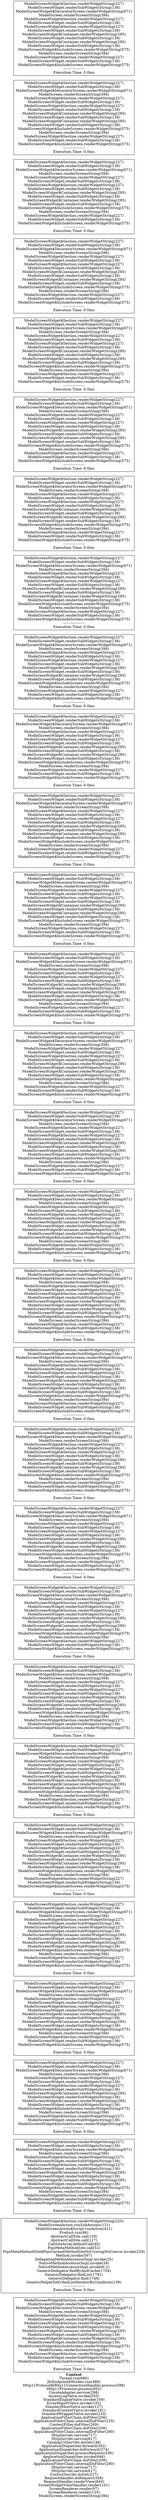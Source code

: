 digraph 1554278145 { 
label=<<font face="Times-Bold">Context</font><br/>Thread.run(680)<br/>JIoEndpoint$Worker.run(489)<br/>Http11Protocol$Http11ConnectionHandler.process(588)<br/>Http11Processor.process(852)<br/>CoyoteAdapter.service(298)<br/>AccessLogValve.invoke(555)<br/>StandardEngineValve.invoke(109)<br/>ErrorReportValve.invoke(102)<br/>StandardHostValve.invoke(127)<br/>StandardContextValve.invoke(191)<br/>StandardWrapperValve.invoke(233)<br/>ApplicationFilterChain.doFilter(206)<br/>ApplicationFilterChain.internalDoFilter(235)<br/>ContextFilter.doFilter(269)<br/>ApplicationFilterChain.doFilter(206)<br/>ApplicationFilterChain.internalDoFilter(290)<br/>HttpServlet.service(717)<br/>HttpServlet.service(617)<br/>CatalogUrlServlet.doGet(146)<br/>ApplicationDispatcher.forward(302)<br/>ApplicationDispatcher.doForward(374)<br/>ApplicationDispatcher.processRequest(436)<br/>ApplicationDispatcher.invoke(646)<br/>ApplicationFilterChain.doFilter(206)<br/>ApplicationFilterChain.internalDoFilter(290)<br/>HttpServlet.service(717)<br/>HttpServlet.service(617)<br/>ControlServlet.doGet(227)<br/>RequestHandler.doRequest(556)<br/>RequestHandler.renderView(840)<br/>ScreenWidgetViewHandler.render(101)<br/>ScreenRenderer.render(97)<br/>ScreenRenderer.render(135)<br/>ModelScreen.renderScreenString(394)>;rankdir=RL;
1 [label="ModelScreenWidget$Section.renderWidgetString(227)\nModelScreenWidget.renderSubWidgetsString(136)\nModelScreenWidget$DecoratorScreen.renderWidgetString(671)\nModelScreen.renderScreenString(394)\nModelScreenWidget$Section.renderWidgetString(227)\nModelScreenWidget.renderSubWidgetsString(136)\nModelScreenWidget$Section.renderWidgetString(227)\nModelScreenWidget.renderSubWidgetsString(136)\nModelScreenWidget$Container.renderWidgetString(295)\nModelScreenWidget.renderSubWidgetsString(136)\nModelScreenWidget$Container.renderWidgetString(295)\nModelScreenWidget.renderSubWidgetsString(136)\nModelScreenWidget$IncludeScreen.renderWidgetString(575)\nModelScreen.renderScreenString(394)\nModelScreenWidget$Section.renderWidgetString(227)\nModelScreenWidget.renderSubWidgetsString(136)\nModelScreenWidget$IncludeScreen.renderWidgetString(575)\n-------------------\nExecution Time: 0.0ms\n", shape=box];
2 [label="ModelScreenWidget$Section.renderWidgetString(220)\nModelScreenAction.runSubActions(121)\nModelScreenAction$Script.runAction(421)\nProduct.run(86)\nAbstractCallSite.call(129)\nAbstractCallSite.call(117)\nCallSiteArray.defaultCall(40)\nPojoMetaMethodSite.call(52)\nPojoMetaMethodSite$PojoCachedMethodSiteNoUnwrapNoCoerce.invoke(229)\nMethod.invoke(597)\nDelegatingMethodAccessorImpl.invoke(25)\nNativeMethodAccessorImpl.invoke(39)\nNativeMethodAccessorImpl.invoke0(-2)\nGenericDelegator.findByAndCache(1704)\nGenericDelegator.findList(1781)\nGenericDelegator.find(1746)\nGenericHelperDAO.findListIteratorByCondition(139)\n-------------------\nExecution Time: 0.0ms\n", shape=box];
3 [label="ModelScreenWidget$Section.renderWidgetString(227)\nModelScreenWidget.renderSubWidgetsString(136)\nModelScreenWidget$DecoratorScreen.renderWidgetString(671)\nModelScreen.renderScreenString(394)\nModelScreenWidget$Section.renderWidgetString(227)\nModelScreenWidget.renderSubWidgetsString(136)\nModelScreenWidget$Section.renderWidgetString(227)\nModelScreenWidget.renderSubWidgetsString(136)\nModelScreenWidget$Container.renderWidgetString(295)\nModelScreenWidget.renderSubWidgetsString(136)\nModelScreenWidget$Container.renderWidgetString(295)\nModelScreenWidget.renderSubWidgetsString(136)\nModelScreenWidget$IncludeScreen.renderWidgetString(575)\nModelScreen.renderScreenString(394)\nModelScreenWidget$Section.renderWidgetString(227)\nModelScreenWidget.renderSubWidgetsString(136)\nModelScreenWidget$IncludeScreen.renderWidgetString(575)\n-------------------\nExecution Time: 0.0ms\n", shape=box];
4 [label="ModelScreenWidget$Section.renderWidgetString(227)\nModelScreenWidget.renderSubWidgetsString(136)\nModelScreenWidget$DecoratorScreen.renderWidgetString(671)\nModelScreen.renderScreenString(394)\nModelScreenWidget$Section.renderWidgetString(227)\nModelScreenWidget.renderSubWidgetsString(136)\nModelScreenWidget$Section.renderWidgetString(227)\nModelScreenWidget.renderSubWidgetsString(136)\nModelScreenWidget$Container.renderWidgetString(295)\nModelScreenWidget.renderSubWidgetsString(136)\nModelScreenWidget$Container.renderWidgetString(295)\nModelScreenWidget.renderSubWidgetsString(136)\nModelScreenWidget$IncludeScreen.renderWidgetString(575)\nModelScreen.renderScreenString(394)\nModelScreenWidget$Section.renderWidgetString(227)\nModelScreenWidget.renderSubWidgetsString(136)\nModelScreenWidget$IncludeScreen.renderWidgetString(575)\n-------------------\nExecution Time: 0.0ms\n", shape=box];
5 [label="ModelScreenWidget$Section.renderWidgetString(227)\nModelScreenWidget.renderSubWidgetsString(136)\nModelScreenWidget$DecoratorScreen.renderWidgetString(671)\nModelScreen.renderScreenString(394)\nModelScreenWidget$Section.renderWidgetString(227)\nModelScreenWidget.renderSubWidgetsString(136)\nModelScreenWidget$Section.renderWidgetString(227)\nModelScreenWidget.renderSubWidgetsString(136)\nModelScreenWidget$Container.renderWidgetString(295)\nModelScreenWidget.renderSubWidgetsString(136)\nModelScreenWidget$Container.renderWidgetString(295)\nModelScreenWidget.renderSubWidgetsString(136)\nModelScreenWidget$IncludeScreen.renderWidgetString(575)\nModelScreen.renderScreenString(394)\nModelScreenWidget$Section.renderWidgetString(227)\nModelScreenWidget.renderSubWidgetsString(136)\nModelScreenWidget$IncludeScreen.renderWidgetString(575)\n-------------------\nExecution Time: 0.0ms\n", shape=box];
6 [label="ModelScreenWidget$Section.renderWidgetString(227)\nModelScreenWidget.renderSubWidgetsString(136)\nModelScreenWidget$DecoratorScreen.renderWidgetString(671)\nModelScreen.renderScreenString(394)\nModelScreenWidget$Section.renderWidgetString(227)\nModelScreenWidget.renderSubWidgetsString(136)\nModelScreenWidget$Section.renderWidgetString(227)\nModelScreenWidget.renderSubWidgetsString(136)\nModelScreenWidget$Container.renderWidgetString(295)\nModelScreenWidget.renderSubWidgetsString(136)\nModelScreenWidget$Container.renderWidgetString(295)\nModelScreenWidget.renderSubWidgetsString(136)\nModelScreenWidget$IncludeScreen.renderWidgetString(575)\nModelScreen.renderScreenString(394)\nModelScreenWidget$Section.renderWidgetString(227)\nModelScreenWidget.renderSubWidgetsString(136)\nModelScreenWidget$IncludeScreen.renderWidgetString(575)\n-------------------\nExecution Time: 0.0ms\n", shape=box];
7 [label="ModelScreenWidget$Section.renderWidgetString(227)\nModelScreenWidget.renderSubWidgetsString(136)\nModelScreenWidget$DecoratorScreen.renderWidgetString(671)\nModelScreen.renderScreenString(394)\nModelScreenWidget$Section.renderWidgetString(227)\nModelScreenWidget.renderSubWidgetsString(136)\nModelScreenWidget$Section.renderWidgetString(227)\nModelScreenWidget.renderSubWidgetsString(136)\nModelScreenWidget$Container.renderWidgetString(295)\nModelScreenWidget.renderSubWidgetsString(136)\nModelScreenWidget$Container.renderWidgetString(295)\nModelScreenWidget.renderSubWidgetsString(136)\nModelScreenWidget$IncludeScreen.renderWidgetString(575)\nModelScreen.renderScreenString(394)\nModelScreenWidget$Section.renderWidgetString(227)\nModelScreenWidget.renderSubWidgetsString(136)\nModelScreenWidget$IncludeScreen.renderWidgetString(575)\n-------------------\nExecution Time: 0.0ms\n", shape=box];
8 [label="ModelScreenWidget$Section.renderWidgetString(227)\nModelScreenWidget.renderSubWidgetsString(136)\nModelScreenWidget$DecoratorScreen.renderWidgetString(671)\nModelScreen.renderScreenString(394)\nModelScreenWidget$Section.renderWidgetString(227)\nModelScreenWidget.renderSubWidgetsString(136)\nModelScreenWidget$Section.renderWidgetString(227)\nModelScreenWidget.renderSubWidgetsString(136)\nModelScreenWidget$Container.renderWidgetString(295)\nModelScreenWidget.renderSubWidgetsString(136)\nModelScreenWidget$Container.renderWidgetString(295)\nModelScreenWidget.renderSubWidgetsString(136)\nModelScreenWidget$IncludeScreen.renderWidgetString(575)\nModelScreen.renderScreenString(394)\nModelScreenWidget$Section.renderWidgetString(227)\nModelScreenWidget.renderSubWidgetsString(136)\nModelScreenWidget$IncludeScreen.renderWidgetString(575)\n-------------------\nExecution Time: 0.0ms\n", shape=box];
9 [label="ModelScreenWidget$Section.renderWidgetString(227)\nModelScreenWidget.renderSubWidgetsString(136)\nModelScreenWidget$DecoratorScreen.renderWidgetString(671)\nModelScreen.renderScreenString(394)\nModelScreenWidget$Section.renderWidgetString(227)\nModelScreenWidget.renderSubWidgetsString(136)\nModelScreenWidget$Section.renderWidgetString(227)\nModelScreenWidget.renderSubWidgetsString(136)\nModelScreenWidget$Container.renderWidgetString(295)\nModelScreenWidget.renderSubWidgetsString(136)\nModelScreenWidget$Container.renderWidgetString(295)\nModelScreenWidget.renderSubWidgetsString(136)\nModelScreenWidget$IncludeScreen.renderWidgetString(575)\nModelScreen.renderScreenString(394)\nModelScreenWidget$Section.renderWidgetString(227)\nModelScreenWidget.renderSubWidgetsString(136)\nModelScreenWidget$IncludeScreen.renderWidgetString(575)\n-------------------\nExecution Time: 0.0ms\n", shape=box];
10 [label="ModelScreenWidget$Section.renderWidgetString(227)\nModelScreenWidget.renderSubWidgetsString(136)\nModelScreenWidget$DecoratorScreen.renderWidgetString(671)\nModelScreen.renderScreenString(394)\nModelScreenWidget$Section.renderWidgetString(227)\nModelScreenWidget.renderSubWidgetsString(136)\nModelScreenWidget$Section.renderWidgetString(227)\nModelScreenWidget.renderSubWidgetsString(136)\nModelScreenWidget$Container.renderWidgetString(295)\nModelScreenWidget.renderSubWidgetsString(136)\nModelScreenWidget$Container.renderWidgetString(295)\nModelScreenWidget.renderSubWidgetsString(136)\nModelScreenWidget$IncludeScreen.renderWidgetString(575)\nModelScreen.renderScreenString(394)\nModelScreenWidget$Section.renderWidgetString(227)\nModelScreenWidget.renderSubWidgetsString(136)\nModelScreenWidget$IncludeScreen.renderWidgetString(575)\n-------------------\nExecution Time: 0.0ms\n", shape=box];
11 [label="ModelScreenWidget$Section.renderWidgetString(227)\nModelScreenWidget.renderSubWidgetsString(136)\nModelScreenWidget$DecoratorScreen.renderWidgetString(671)\nModelScreen.renderScreenString(394)\nModelScreenWidget$Section.renderWidgetString(227)\nModelScreenWidget.renderSubWidgetsString(136)\nModelScreenWidget$Section.renderWidgetString(227)\nModelScreenWidget.renderSubWidgetsString(136)\nModelScreenWidget$Container.renderWidgetString(295)\nModelScreenWidget.renderSubWidgetsString(136)\nModelScreenWidget$Container.renderWidgetString(295)\nModelScreenWidget.renderSubWidgetsString(136)\nModelScreenWidget$IncludeScreen.renderWidgetString(575)\nModelScreen.renderScreenString(394)\nModelScreenWidget$Section.renderWidgetString(227)\nModelScreenWidget.renderSubWidgetsString(136)\nModelScreenWidget$IncludeScreen.renderWidgetString(575)\n-------------------\nExecution Time: 0.0ms\n", shape=box];
12 [label="ModelScreenWidget$Section.renderWidgetString(227)\nModelScreenWidget.renderSubWidgetsString(136)\nModelScreenWidget$DecoratorScreen.renderWidgetString(671)\nModelScreen.renderScreenString(394)\nModelScreenWidget$Section.renderWidgetString(227)\nModelScreenWidget.renderSubWidgetsString(136)\nModelScreenWidget$Section.renderWidgetString(227)\nModelScreenWidget.renderSubWidgetsString(136)\nModelScreenWidget$Container.renderWidgetString(295)\nModelScreenWidget.renderSubWidgetsString(136)\nModelScreenWidget$Container.renderWidgetString(295)\nModelScreenWidget.renderSubWidgetsString(136)\nModelScreenWidget$IncludeScreen.renderWidgetString(575)\nModelScreen.renderScreenString(394)\nModelScreenWidget$Section.renderWidgetString(227)\nModelScreenWidget.renderSubWidgetsString(136)\nModelScreenWidget$IncludeScreen.renderWidgetString(575)\n-------------------\nExecution Time: 0.0ms\n", shape=box];
13 [label="ModelScreenWidget$Section.renderWidgetString(227)\nModelScreenWidget.renderSubWidgetsString(136)\nModelScreenWidget$DecoratorScreen.renderWidgetString(671)\nModelScreen.renderScreenString(394)\nModelScreenWidget$Section.renderWidgetString(227)\nModelScreenWidget.renderSubWidgetsString(136)\nModelScreenWidget$Section.renderWidgetString(227)\nModelScreenWidget.renderSubWidgetsString(136)\nModelScreenWidget$Container.renderWidgetString(295)\nModelScreenWidget.renderSubWidgetsString(136)\nModelScreenWidget$Container.renderWidgetString(295)\nModelScreenWidget.renderSubWidgetsString(136)\nModelScreenWidget$IncludeScreen.renderWidgetString(575)\nModelScreen.renderScreenString(394)\nModelScreenWidget$Section.renderWidgetString(227)\nModelScreenWidget.renderSubWidgetsString(136)\nModelScreenWidget$IncludeScreen.renderWidgetString(575)\n-------------------\nExecution Time: 0.0ms\n", shape=box];
14 [label="ModelScreenWidget$Section.renderWidgetString(227)\nModelScreenWidget.renderSubWidgetsString(136)\nModelScreenWidget$DecoratorScreen.renderWidgetString(671)\nModelScreen.renderScreenString(394)\nModelScreenWidget$Section.renderWidgetString(227)\nModelScreenWidget.renderSubWidgetsString(136)\nModelScreenWidget$Section.renderWidgetString(227)\nModelScreenWidget.renderSubWidgetsString(136)\nModelScreenWidget$Container.renderWidgetString(295)\nModelScreenWidget.renderSubWidgetsString(136)\nModelScreenWidget$Container.renderWidgetString(295)\nModelScreenWidget.renderSubWidgetsString(136)\nModelScreenWidget$IncludeScreen.renderWidgetString(575)\nModelScreen.renderScreenString(394)\nModelScreenWidget$Section.renderWidgetString(227)\nModelScreenWidget.renderSubWidgetsString(136)\nModelScreenWidget$IncludeScreen.renderWidgetString(575)\n-------------------\nExecution Time: 0.0ms\n", shape=box];
15 [label="ModelScreenWidget$Section.renderWidgetString(227)\nModelScreenWidget.renderSubWidgetsString(136)\nModelScreenWidget$DecoratorScreen.renderWidgetString(671)\nModelScreen.renderScreenString(394)\nModelScreenWidget$Section.renderWidgetString(227)\nModelScreenWidget.renderSubWidgetsString(136)\nModelScreenWidget$Section.renderWidgetString(227)\nModelScreenWidget.renderSubWidgetsString(136)\nModelScreenWidget$Container.renderWidgetString(295)\nModelScreenWidget.renderSubWidgetsString(136)\nModelScreenWidget$Container.renderWidgetString(295)\nModelScreenWidget.renderSubWidgetsString(136)\nModelScreenWidget$IncludeScreen.renderWidgetString(575)\nModelScreen.renderScreenString(394)\nModelScreenWidget$Section.renderWidgetString(227)\nModelScreenWidget.renderSubWidgetsString(136)\nModelScreenWidget$IncludeScreen.renderWidgetString(575)\n-------------------\nExecution Time: 0.0ms\n", shape=box];
16 [label="ModelScreenWidget$Section.renderWidgetString(227)\nModelScreenWidget.renderSubWidgetsString(136)\nModelScreenWidget$DecoratorScreen.renderWidgetString(671)\nModelScreen.renderScreenString(394)\nModelScreenWidget$Section.renderWidgetString(227)\nModelScreenWidget.renderSubWidgetsString(136)\nModelScreenWidget$Section.renderWidgetString(227)\nModelScreenWidget.renderSubWidgetsString(136)\nModelScreenWidget$Container.renderWidgetString(295)\nModelScreenWidget.renderSubWidgetsString(136)\nModelScreenWidget$Container.renderWidgetString(295)\nModelScreenWidget.renderSubWidgetsString(136)\nModelScreenWidget$IncludeScreen.renderWidgetString(575)\nModelScreen.renderScreenString(394)\nModelScreenWidget$Section.renderWidgetString(227)\nModelScreenWidget.renderSubWidgetsString(136)\nModelScreenWidget$IncludeScreen.renderWidgetString(575)\n-------------------\nExecution Time: 0.0ms\n", shape=box];
17 [label="ModelScreenWidget$Section.renderWidgetString(227)\nModelScreenWidget.renderSubWidgetsString(136)\nModelScreenWidget$DecoratorScreen.renderWidgetString(671)\nModelScreen.renderScreenString(394)\nModelScreenWidget$Section.renderWidgetString(227)\nModelScreenWidget.renderSubWidgetsString(136)\nModelScreenWidget$Section.renderWidgetString(227)\nModelScreenWidget.renderSubWidgetsString(136)\nModelScreenWidget$Container.renderWidgetString(295)\nModelScreenWidget.renderSubWidgetsString(136)\nModelScreenWidget$Container.renderWidgetString(295)\nModelScreenWidget.renderSubWidgetsString(136)\nModelScreenWidget$IncludeScreen.renderWidgetString(575)\nModelScreen.renderScreenString(394)\nModelScreenWidget$Section.renderWidgetString(227)\nModelScreenWidget.renderSubWidgetsString(136)\nModelScreenWidget$IncludeScreen.renderWidgetString(575)\n-------------------\nExecution Time: 0.0ms\n", shape=box];
18 [label="ModelScreenWidget$Section.renderWidgetString(227)\nModelScreenWidget.renderSubWidgetsString(136)\nModelScreenWidget$DecoratorScreen.renderWidgetString(671)\nModelScreen.renderScreenString(394)\nModelScreenWidget$Section.renderWidgetString(227)\nModelScreenWidget.renderSubWidgetsString(136)\nModelScreenWidget$Section.renderWidgetString(227)\nModelScreenWidget.renderSubWidgetsString(136)\nModelScreenWidget$Container.renderWidgetString(295)\nModelScreenWidget.renderSubWidgetsString(136)\nModelScreenWidget$Container.renderWidgetString(295)\nModelScreenWidget.renderSubWidgetsString(136)\nModelScreenWidget$IncludeScreen.renderWidgetString(575)\nModelScreen.renderScreenString(394)\nModelScreenWidget$Section.renderWidgetString(227)\nModelScreenWidget.renderSubWidgetsString(136)\nModelScreenWidget$IncludeScreen.renderWidgetString(575)\n-------------------\nExecution Time: 0.0ms\n", shape=box];
19 [label="ModelScreenWidget$Section.renderWidgetString(227)\nModelScreenWidget.renderSubWidgetsString(136)\nModelScreenWidget$DecoratorScreen.renderWidgetString(671)\nModelScreen.renderScreenString(394)\nModelScreenWidget$Section.renderWidgetString(227)\nModelScreenWidget.renderSubWidgetsString(136)\nModelScreenWidget$Section.renderWidgetString(227)\nModelScreenWidget.renderSubWidgetsString(136)\nModelScreenWidget$Container.renderWidgetString(295)\nModelScreenWidget.renderSubWidgetsString(136)\nModelScreenWidget$Container.renderWidgetString(295)\nModelScreenWidget.renderSubWidgetsString(136)\nModelScreenWidget$IncludeScreen.renderWidgetString(575)\nModelScreen.renderScreenString(394)\nModelScreenWidget$Section.renderWidgetString(227)\nModelScreenWidget.renderSubWidgetsString(136)\nModelScreenWidget$IncludeScreen.renderWidgetString(575)\n-------------------\nExecution Time: 0.0ms\n", shape=box];
20 [label="ModelScreenWidget$Section.renderWidgetString(227)\nModelScreenWidget.renderSubWidgetsString(136)\nModelScreenWidget$DecoratorScreen.renderWidgetString(671)\nModelScreen.renderScreenString(394)\nModelScreenWidget$Section.renderWidgetString(227)\nModelScreenWidget.renderSubWidgetsString(136)\nModelScreenWidget$Section.renderWidgetString(227)\nModelScreenWidget.renderSubWidgetsString(136)\nModelScreenWidget$Container.renderWidgetString(295)\nModelScreenWidget.renderSubWidgetsString(136)\nModelScreenWidget$Container.renderWidgetString(295)\nModelScreenWidget.renderSubWidgetsString(136)\nModelScreenWidget$IncludeScreen.renderWidgetString(575)\nModelScreen.renderScreenString(394)\nModelScreenWidget$Section.renderWidgetString(227)\nModelScreenWidget.renderSubWidgetsString(136)\nModelScreenWidget$IncludeScreen.renderWidgetString(575)\n-------------------\nExecution Time: 0.0ms\n", shape=box];
21 [label="ModelScreenWidget$Section.renderWidgetString(227)\nModelScreenWidget.renderSubWidgetsString(136)\nModelScreenWidget$DecoratorScreen.renderWidgetString(671)\nModelScreen.renderScreenString(394)\nModelScreenWidget$Section.renderWidgetString(227)\nModelScreenWidget.renderSubWidgetsString(136)\nModelScreenWidget$Section.renderWidgetString(227)\nModelScreenWidget.renderSubWidgetsString(136)\nModelScreenWidget$Container.renderWidgetString(295)\nModelScreenWidget.renderSubWidgetsString(136)\nModelScreenWidget$Container.renderWidgetString(295)\nModelScreenWidget.renderSubWidgetsString(136)\nModelScreenWidget$IncludeScreen.renderWidgetString(575)\nModelScreen.renderScreenString(394)\nModelScreenWidget$Section.renderWidgetString(227)\nModelScreenWidget.renderSubWidgetsString(136)\nModelScreenWidget$IncludeScreen.renderWidgetString(575)\n-------------------\nExecution Time: 0.0ms\n", shape=box];
22 [label="ModelScreenWidget$Section.renderWidgetString(227)\nModelScreenWidget.renderSubWidgetsString(136)\nModelScreenWidget$DecoratorScreen.renderWidgetString(671)\nModelScreen.renderScreenString(394)\nModelScreenWidget$Section.renderWidgetString(227)\nModelScreenWidget.renderSubWidgetsString(136)\nModelScreenWidget$Section.renderWidgetString(227)\nModelScreenWidget.renderSubWidgetsString(136)\nModelScreenWidget$Container.renderWidgetString(295)\nModelScreenWidget.renderSubWidgetsString(136)\nModelScreenWidget$Container.renderWidgetString(295)\nModelScreenWidget.renderSubWidgetsString(136)\nModelScreenWidget$IncludeScreen.renderWidgetString(575)\nModelScreen.renderScreenString(394)\nModelScreenWidget$Section.renderWidgetString(227)\nModelScreenWidget.renderSubWidgetsString(136)\nModelScreenWidget$IncludeScreen.renderWidgetString(575)\n-------------------\nExecution Time: 0.0ms\n", shape=box];
23 [label="ModelScreenWidget$Section.renderWidgetString(227)\nModelScreenWidget.renderSubWidgetsString(136)\nModelScreenWidget$DecoratorScreen.renderWidgetString(671)\nModelScreen.renderScreenString(394)\nModelScreenWidget$Section.renderWidgetString(227)\nModelScreenWidget.renderSubWidgetsString(136)\nModelScreenWidget$Section.renderWidgetString(227)\nModelScreenWidget.renderSubWidgetsString(136)\nModelScreenWidget$Container.renderWidgetString(295)\nModelScreenWidget.renderSubWidgetsString(136)\nModelScreenWidget$Container.renderWidgetString(295)\nModelScreenWidget.renderSubWidgetsString(136)\nModelScreenWidget$IncludeScreen.renderWidgetString(575)\nModelScreen.renderScreenString(394)\nModelScreenWidget$Section.renderWidgetString(227)\nModelScreenWidget.renderSubWidgetsString(136)\nModelScreenWidget$IncludeScreen.renderWidgetString(575)\n-------------------\nExecution Time: 0.0ms\n", shape=box];
24 [label="ModelScreenWidget$Section.renderWidgetString(227)\nModelScreenWidget.renderSubWidgetsString(136)\nModelScreenWidget$DecoratorScreen.renderWidgetString(671)\nModelScreen.renderScreenString(394)\nModelScreenWidget$Section.renderWidgetString(227)\nModelScreenWidget.renderSubWidgetsString(136)\nModelScreenWidget$Section.renderWidgetString(227)\nModelScreenWidget.renderSubWidgetsString(136)\nModelScreenWidget$Container.renderWidgetString(295)\nModelScreenWidget.renderSubWidgetsString(136)\nModelScreenWidget$Container.renderWidgetString(295)\nModelScreenWidget.renderSubWidgetsString(136)\nModelScreenWidget$IncludeScreen.renderWidgetString(575)\nModelScreen.renderScreenString(394)\nModelScreenWidget$Section.renderWidgetString(227)\nModelScreenWidget.renderSubWidgetsString(136)\nModelScreenWidget$IncludeScreen.renderWidgetString(575)\n-------------------\nExecution Time: 0.0ms\n", shape=box];
25 [label="ModelScreenWidget$Section.renderWidgetString(227)\nModelScreenWidget.renderSubWidgetsString(136)\nModelScreenWidget$DecoratorScreen.renderWidgetString(671)\nModelScreen.renderScreenString(394)\nModelScreenWidget$Section.renderWidgetString(227)\nModelScreenWidget.renderSubWidgetsString(136)\nModelScreenWidget$Section.renderWidgetString(227)\nModelScreenWidget.renderSubWidgetsString(136)\nModelScreenWidget$Container.renderWidgetString(295)\nModelScreenWidget.renderSubWidgetsString(136)\nModelScreenWidget$Container.renderWidgetString(295)\nModelScreenWidget.renderSubWidgetsString(136)\nModelScreenWidget$IncludeScreen.renderWidgetString(575)\nModelScreen.renderScreenString(394)\nModelScreenWidget$Section.renderWidgetString(227)\nModelScreenWidget.renderSubWidgetsString(136)\nModelScreenWidget$IncludeScreen.renderWidgetString(575)\n-------------------\nExecution Time: 0.0ms\n", shape=box];
26 [label="ModelScreenWidget$Section.renderWidgetString(227)\nModelScreenWidget.renderSubWidgetsString(136)\nModelScreenWidget$DecoratorScreen.renderWidgetString(671)\nModelScreen.renderScreenString(394)\nModelScreenWidget$Section.renderWidgetString(227)\nModelScreenWidget.renderSubWidgetsString(136)\nModelScreenWidget$Section.renderWidgetString(227)\nModelScreenWidget.renderSubWidgetsString(136)\nModelScreenWidget$Container.renderWidgetString(295)\nModelScreenWidget.renderSubWidgetsString(136)\nModelScreenWidget$Container.renderWidgetString(295)\nModelScreenWidget.renderSubWidgetsString(136)\nModelScreenWidget$IncludeScreen.renderWidgetString(575)\nModelScreen.renderScreenString(394)\nModelScreenWidget$Section.renderWidgetString(227)\nModelScreenWidget.renderSubWidgetsString(136)\nModelScreenWidget$IncludeScreen.renderWidgetString(575)\n-------------------\nExecution Time: 0.0ms\n", shape=box];
27 [label="ModelScreenWidget$Section.renderWidgetString(227)\nModelScreenWidget.renderSubWidgetsString(136)\nModelScreenWidget$DecoratorScreen.renderWidgetString(671)\nModelScreen.renderScreenString(394)\nModelScreenWidget$Section.renderWidgetString(227)\nModelScreenWidget.renderSubWidgetsString(136)\nModelScreenWidget$Section.renderWidgetString(227)\nModelScreenWidget.renderSubWidgetsString(136)\nModelScreenWidget$Container.renderWidgetString(295)\nModelScreenWidget.renderSubWidgetsString(136)\nModelScreenWidget$Container.renderWidgetString(295)\nModelScreenWidget.renderSubWidgetsString(136)\nModelScreenWidget$IncludeScreen.renderWidgetString(575)\nModelScreen.renderScreenString(394)\nModelScreenWidget$Section.renderWidgetString(227)\nModelScreenWidget.renderSubWidgetsString(136)\nModelScreenWidget$IncludeScreen.renderWidgetString(575)\n-------------------\nExecution Time: 0.0ms\n", shape=box];
28 [label="ModelScreenWidget$Section.renderWidgetString(227)\nModelScreenWidget.renderSubWidgetsString(136)\nModelScreenWidget$DecoratorScreen.renderWidgetString(671)\nModelScreen.renderScreenString(394)\nModelScreenWidget$Section.renderWidgetString(227)\nModelScreenWidget.renderSubWidgetsString(136)\nModelScreenWidget$Section.renderWidgetString(227)\nModelScreenWidget.renderSubWidgetsString(136)\nModelScreenWidget$Container.renderWidgetString(295)\nModelScreenWidget.renderSubWidgetsString(136)\nModelScreenWidget$Container.renderWidgetString(295)\nModelScreenWidget.renderSubWidgetsString(136)\nModelScreenWidget$IncludeScreen.renderWidgetString(575)\nModelScreen.renderScreenString(394)\nModelScreenWidget$Section.renderWidgetString(227)\nModelScreenWidget.renderSubWidgetsString(136)\nModelScreenWidget$IncludeScreen.renderWidgetString(575)\n-------------------\nExecution Time: 0.0ms\n", shape=box];
29 [label="ModelScreenWidget$Section.renderWidgetString(227)\nModelScreenWidget.renderSubWidgetsString(136)\nModelScreenWidget$DecoratorScreen.renderWidgetString(671)\nModelScreen.renderScreenString(394)\nModelScreenWidget$Section.renderWidgetString(227)\nModelScreenWidget.renderSubWidgetsString(136)\nModelScreenWidget$Section.renderWidgetString(227)\nModelScreenWidget.renderSubWidgetsString(136)\nModelScreenWidget$Container.renderWidgetString(295)\nModelScreenWidget.renderSubWidgetsString(136)\nModelScreenWidget$Container.renderWidgetString(295)\nModelScreenWidget.renderSubWidgetsString(136)\nModelScreenWidget$IncludeScreen.renderWidgetString(575)\nModelScreen.renderScreenString(394)\nModelScreenWidget$Section.renderWidgetString(227)\nModelScreenWidget.renderSubWidgetsString(136)\nModelScreenWidget$IncludeScreen.renderWidgetString(575)\n-------------------\nExecution Time: 0.0ms\n", shape=box];
30 [label="ModelScreenWidget$Section.renderWidgetString(227)\nModelScreenWidget.renderSubWidgetsString(136)\nModelScreenWidget$DecoratorScreen.renderWidgetString(671)\nModelScreen.renderScreenString(394)\nModelScreenWidget$Section.renderWidgetString(227)\nModelScreenWidget.renderSubWidgetsString(136)\nModelScreenWidget$Section.renderWidgetString(227)\nModelScreenWidget.renderSubWidgetsString(136)\nModelScreenWidget$Container.renderWidgetString(295)\nModelScreenWidget.renderSubWidgetsString(136)\nModelScreenWidget$Container.renderWidgetString(295)\nModelScreenWidget.renderSubWidgetsString(136)\nModelScreenWidget$IncludeScreen.renderWidgetString(575)\nModelScreen.renderScreenString(394)\nModelScreenWidget$Section.renderWidgetString(227)\nModelScreenWidget.renderSubWidgetsString(136)\nModelScreenWidget$IncludeScreen.renderWidgetString(575)\n-------------------\nExecution Time: 0.0ms\n", shape=box];
}

